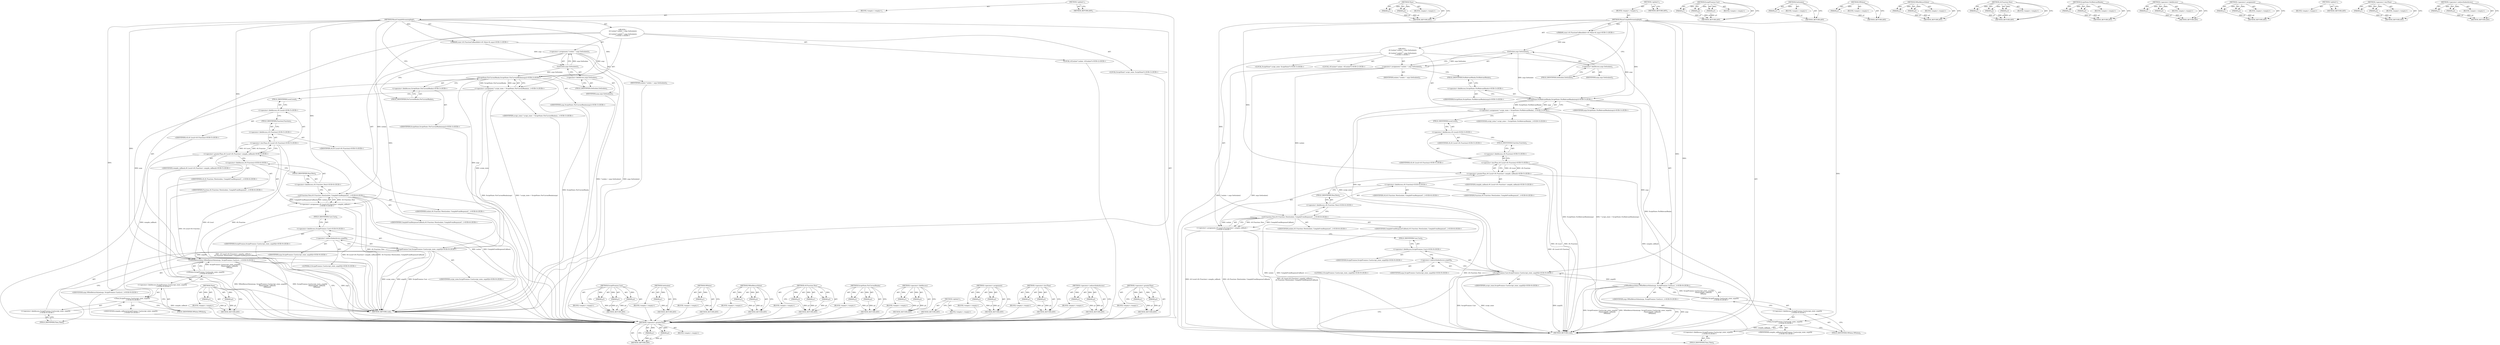 digraph "&lt;operator&gt;.indirectIndexAccess" {
vulnerable_107 [label=<(METHOD,&lt;operator&gt;.greaterThan)>];
vulnerable_108 [label=<(PARAM,p1)>];
vulnerable_109 [label=<(PARAM,p2)>];
vulnerable_110 [label=<(BLOCK,&lt;empty&gt;,&lt;empty&gt;)>];
vulnerable_111 [label=<(METHOD_RETURN,ANY)>];
vulnerable_132 [label=<(METHOD,Then)>];
vulnerable_133 [label=<(PARAM,p1)>];
vulnerable_134 [label=<(PARAM,p2)>];
vulnerable_135 [label=<(BLOCK,&lt;empty&gt;,&lt;empty&gt;)>];
vulnerable_136 [label=<(METHOD_RETURN,ANY)>];
vulnerable_6 [label=<(METHOD,&lt;global&gt;)<SUB>1</SUB>>];
vulnerable_7 [label=<(BLOCK,&lt;empty&gt;,&lt;empty&gt;)<SUB>1</SUB>>];
vulnerable_8 [label=<(METHOD,WasmCompileStreamingImpl)<SUB>1</SUB>>];
vulnerable_9 [label="<(PARAM,const v8::FunctionCallbackInfo&lt;v8::Value&gt;&amp; args)<SUB>1</SUB>>"];
vulnerable_10 [label="<(BLOCK,{
   v8::Isolate* isolate = args.GetIsolate();
...,{
   v8::Isolate* isolate = args.GetIsolate();
...)<SUB>1</SUB>>"];
vulnerable_11 [label="<(LOCAL,v8.Isolate* isolate: v8.Isolate*)<SUB>2</SUB>>"];
vulnerable_12 [label=<(&lt;operator&gt;.assignment,* isolate = args.GetIsolate())<SUB>2</SUB>>];
vulnerable_13 [label=<(IDENTIFIER,isolate,* isolate = args.GetIsolate())<SUB>2</SUB>>];
vulnerable_14 [label=<(GetIsolate,args.GetIsolate())<SUB>2</SUB>>];
vulnerable_15 [label=<(&lt;operator&gt;.fieldAccess,args.GetIsolate)<SUB>2</SUB>>];
vulnerable_16 [label=<(IDENTIFIER,args,args.GetIsolate())<SUB>2</SUB>>];
vulnerable_17 [label=<(FIELD_IDENTIFIER,GetIsolate,GetIsolate)<SUB>2</SUB>>];
vulnerable_18 [label="<(LOCAL,ScriptState* script_state: ScriptState*)<SUB>3</SUB>>"];
vulnerable_19 [label="<(&lt;operator&gt;.assignment,* script_state = ScriptState::ForRelevantRealm(...)<SUB>3</SUB>>"];
vulnerable_20 [label="<(IDENTIFIER,script_state,* script_state = ScriptState::ForRelevantRealm(...)<SUB>3</SUB>>"];
vulnerable_21 [label="<(ScriptState.ForRelevantRealm,ScriptState::ForRelevantRealm(args))<SUB>3</SUB>>"];
vulnerable_22 [label="<(&lt;operator&gt;.fieldAccess,ScriptState::ForRelevantRealm)<SUB>3</SUB>>"];
vulnerable_23 [label="<(IDENTIFIER,ScriptState,ScriptState::ForRelevantRealm(args))<SUB>3</SUB>>"];
vulnerable_24 [label=<(FIELD_IDENTIFIER,ForRelevantRealm,ForRelevantRealm)<SUB>3</SUB>>];
vulnerable_25 [label="<(IDENTIFIER,args,ScriptState::ForRelevantRealm(args))<SUB>3</SUB>>"];
vulnerable_26 [label="<(&lt;operator&gt;.assignment,v8::Local&lt;v8::Function&gt; compile_callback =
    ...)<SUB>5</SUB>>"];
vulnerable_27 [label="<(&lt;operator&gt;.greaterThan,v8::Local&lt;v8::Function&gt; compile_callback)<SUB>5</SUB>>"];
vulnerable_28 [label="<(&lt;operator&gt;.lessThan,v8::Local&lt;v8::Function)<SUB>5</SUB>>"];
vulnerable_29 [label="<(&lt;operator&gt;.fieldAccess,v8::Local)<SUB>5</SUB>>"];
vulnerable_30 [label="<(IDENTIFIER,v8,v8::Local&lt;v8::Function)<SUB>5</SUB>>"];
vulnerable_31 [label=<(FIELD_IDENTIFIER,Local,Local)<SUB>5</SUB>>];
vulnerable_32 [label="<(&lt;operator&gt;.fieldAccess,v8::Function)<SUB>5</SUB>>"];
vulnerable_33 [label="<(IDENTIFIER,v8,v8::Local&lt;v8::Function)<SUB>5</SUB>>"];
vulnerable_34 [label=<(FIELD_IDENTIFIER,Function,Function)<SUB>5</SUB>>];
vulnerable_35 [label="<(IDENTIFIER,compile_callback,v8::Local&lt;v8::Function&gt; compile_callback)<SUB>5</SUB>>"];
vulnerable_36 [label="<(v8.Function.New,v8::Function::New(isolate, CompileFromResponseC...)<SUB>6</SUB>>"];
vulnerable_37 [label="<(&lt;operator&gt;.fieldAccess,v8::Function::New)<SUB>6</SUB>>"];
vulnerable_38 [label="<(&lt;operator&gt;.fieldAccess,v8::Function)<SUB>6</SUB>>"];
vulnerable_39 [label="<(IDENTIFIER,v8,v8::Function::New(isolate, CompileFromResponseC...)<SUB>6</SUB>>"];
vulnerable_40 [label="<(IDENTIFIER,Function,v8::Function::New(isolate, CompileFromResponseC...)<SUB>6</SUB>>"];
vulnerable_41 [label=<(FIELD_IDENTIFIER,New,New)<SUB>6</SUB>>];
vulnerable_42 [label="<(IDENTIFIER,isolate,v8::Function::New(isolate, CompileFromResponseC...)<SUB>6</SUB>>"];
vulnerable_43 [label="<(IDENTIFIER,CompileFromResponseCallback,v8::Function::New(isolate, CompileFromResponseC...)<SUB>6</SUB>>"];
vulnerable_44 [label="<(V8SetReturnValue,V8SetReturnValue(args, ScriptPromise::Cast(scri...)<SUB>9</SUB>>"];
vulnerable_45 [label="<(IDENTIFIER,args,V8SetReturnValue(args, ScriptPromise::Cast(scri...)<SUB>9</SUB>>"];
vulnerable_46 [label="<(V8Value,ScriptPromise::Cast(script_state, args[0])
    ...)<SUB>9</SUB>>"];
vulnerable_47 [label="<(&lt;operator&gt;.fieldAccess,ScriptPromise::Cast(script_state, args[0])
    ...)<SUB>9</SUB>>"];
vulnerable_48 [label="<(Then,ScriptPromise::Cast(script_state, args[0])
    ...)<SUB>9</SUB>>"];
vulnerable_49 [label="<(&lt;operator&gt;.fieldAccess,ScriptPromise::Cast(script_state, args[0])
    ...)<SUB>9</SUB>>"];
vulnerable_50 [label="<(ScriptPromise.Cast,ScriptPromise::Cast(script_state, args[0]))<SUB>9</SUB>>"];
vulnerable_51 [label="<(&lt;operator&gt;.fieldAccess,ScriptPromise::Cast)<SUB>9</SUB>>"];
vulnerable_52 [label="<(IDENTIFIER,ScriptPromise,ScriptPromise::Cast(script_state, args[0]))<SUB>9</SUB>>"];
vulnerable_53 [label=<(FIELD_IDENTIFIER,Cast,Cast)<SUB>9</SUB>>];
vulnerable_54 [label="<(IDENTIFIER,script_state,ScriptPromise::Cast(script_state, args[0]))<SUB>9</SUB>>"];
vulnerable_55 [label=<(&lt;operator&gt;.indirectIndexAccess,args[0])<SUB>9</SUB>>];
vulnerable_56 [label="<(IDENTIFIER,args,ScriptPromise::Cast(script_state, args[0]))<SUB>9</SUB>>"];
vulnerable_57 [label="<(LITERAL,0,ScriptPromise::Cast(script_state, args[0]))<SUB>9</SUB>>"];
vulnerable_58 [label=<(FIELD_IDENTIFIER,Then,Then)<SUB>9</SUB>>];
vulnerable_59 [label="<(IDENTIFIER,compile_callback,ScriptPromise::Cast(script_state, args[0])
    ...)<SUB>10</SUB>>"];
vulnerable_60 [label=<(FIELD_IDENTIFIER,V8Value,V8Value)<SUB>9</SUB>>];
vulnerable_61 [label=<(METHOD_RETURN,void)<SUB>1</SUB>>];
vulnerable_63 [label=<(METHOD_RETURN,ANY)<SUB>1</SUB>>];
vulnerable_137 [label=<(METHOD,ScriptPromise.Cast)>];
vulnerable_138 [label=<(PARAM,p1)>];
vulnerable_139 [label=<(PARAM,p2)>];
vulnerable_140 [label=<(PARAM,p3)>];
vulnerable_141 [label=<(BLOCK,&lt;empty&gt;,&lt;empty&gt;)>];
vulnerable_142 [label=<(METHOD_RETURN,ANY)>];
vulnerable_93 [label=<(METHOD,GetIsolate)>];
vulnerable_94 [label=<(PARAM,p1)>];
vulnerable_95 [label=<(BLOCK,&lt;empty&gt;,&lt;empty&gt;)>];
vulnerable_96 [label=<(METHOD_RETURN,ANY)>];
vulnerable_128 [label=<(METHOD,V8Value)>];
vulnerable_129 [label=<(PARAM,p1)>];
vulnerable_130 [label=<(BLOCK,&lt;empty&gt;,&lt;empty&gt;)>];
vulnerable_131 [label=<(METHOD_RETURN,ANY)>];
vulnerable_123 [label=<(METHOD,V8SetReturnValue)>];
vulnerable_124 [label=<(PARAM,p1)>];
vulnerable_125 [label=<(PARAM,p2)>];
vulnerable_126 [label=<(BLOCK,&lt;empty&gt;,&lt;empty&gt;)>];
vulnerable_127 [label=<(METHOD_RETURN,ANY)>];
vulnerable_117 [label=<(METHOD,v8.Function.New)>];
vulnerable_118 [label=<(PARAM,p1)>];
vulnerable_119 [label=<(PARAM,p2)>];
vulnerable_120 [label=<(PARAM,p3)>];
vulnerable_121 [label=<(BLOCK,&lt;empty&gt;,&lt;empty&gt;)>];
vulnerable_122 [label=<(METHOD_RETURN,ANY)>];
vulnerable_102 [label=<(METHOD,ScriptState.ForRelevantRealm)>];
vulnerable_103 [label=<(PARAM,p1)>];
vulnerable_104 [label=<(PARAM,p2)>];
vulnerable_105 [label=<(BLOCK,&lt;empty&gt;,&lt;empty&gt;)>];
vulnerable_106 [label=<(METHOD_RETURN,ANY)>];
vulnerable_97 [label=<(METHOD,&lt;operator&gt;.fieldAccess)>];
vulnerable_98 [label=<(PARAM,p1)>];
vulnerable_99 [label=<(PARAM,p2)>];
vulnerable_100 [label=<(BLOCK,&lt;empty&gt;,&lt;empty&gt;)>];
vulnerable_101 [label=<(METHOD_RETURN,ANY)>];
vulnerable_88 [label=<(METHOD,&lt;operator&gt;.assignment)>];
vulnerable_89 [label=<(PARAM,p1)>];
vulnerable_90 [label=<(PARAM,p2)>];
vulnerable_91 [label=<(BLOCK,&lt;empty&gt;,&lt;empty&gt;)>];
vulnerable_92 [label=<(METHOD_RETURN,ANY)>];
vulnerable_82 [label=<(METHOD,&lt;global&gt;)<SUB>1</SUB>>];
vulnerable_83 [label=<(BLOCK,&lt;empty&gt;,&lt;empty&gt;)>];
vulnerable_84 [label=<(METHOD_RETURN,ANY)>];
vulnerable_112 [label=<(METHOD,&lt;operator&gt;.lessThan)>];
vulnerable_113 [label=<(PARAM,p1)>];
vulnerable_114 [label=<(PARAM,p2)>];
vulnerable_115 [label=<(BLOCK,&lt;empty&gt;,&lt;empty&gt;)>];
vulnerable_116 [label=<(METHOD_RETURN,ANY)>];
vulnerable_143 [label=<(METHOD,&lt;operator&gt;.indirectIndexAccess)>];
vulnerable_144 [label=<(PARAM,p1)>];
vulnerable_145 [label=<(PARAM,p2)>];
vulnerable_146 [label=<(BLOCK,&lt;empty&gt;,&lt;empty&gt;)>];
vulnerable_147 [label=<(METHOD_RETURN,ANY)>];
fixed_107 [label=<(METHOD,&lt;operator&gt;.greaterThan)>];
fixed_108 [label=<(PARAM,p1)>];
fixed_109 [label=<(PARAM,p2)>];
fixed_110 [label=<(BLOCK,&lt;empty&gt;,&lt;empty&gt;)>];
fixed_111 [label=<(METHOD_RETURN,ANY)>];
fixed_132 [label=<(METHOD,Then)>];
fixed_133 [label=<(PARAM,p1)>];
fixed_134 [label=<(PARAM,p2)>];
fixed_135 [label=<(BLOCK,&lt;empty&gt;,&lt;empty&gt;)>];
fixed_136 [label=<(METHOD_RETURN,ANY)>];
fixed_6 [label=<(METHOD,&lt;global&gt;)<SUB>1</SUB>>];
fixed_7 [label=<(BLOCK,&lt;empty&gt;,&lt;empty&gt;)<SUB>1</SUB>>];
fixed_8 [label=<(METHOD,WasmCompileStreamingImpl)<SUB>1</SUB>>];
fixed_9 [label="<(PARAM,const v8::FunctionCallbackInfo&lt;v8::Value&gt;&amp; args)<SUB>1</SUB>>"];
fixed_10 [label="<(BLOCK,{
   v8::Isolate* isolate = args.GetIsolate();
...,{
   v8::Isolate* isolate = args.GetIsolate();
...)<SUB>1</SUB>>"];
fixed_11 [label="<(LOCAL,v8.Isolate* isolate: v8.Isolate*)<SUB>2</SUB>>"];
fixed_12 [label=<(&lt;operator&gt;.assignment,* isolate = args.GetIsolate())<SUB>2</SUB>>];
fixed_13 [label=<(IDENTIFIER,isolate,* isolate = args.GetIsolate())<SUB>2</SUB>>];
fixed_14 [label=<(GetIsolate,args.GetIsolate())<SUB>2</SUB>>];
fixed_15 [label=<(&lt;operator&gt;.fieldAccess,args.GetIsolate)<SUB>2</SUB>>];
fixed_16 [label=<(IDENTIFIER,args,args.GetIsolate())<SUB>2</SUB>>];
fixed_17 [label=<(FIELD_IDENTIFIER,GetIsolate,GetIsolate)<SUB>2</SUB>>];
fixed_18 [label="<(LOCAL,ScriptState* script_state: ScriptState*)<SUB>3</SUB>>"];
fixed_19 [label="<(&lt;operator&gt;.assignment,* script_state = ScriptState::ForCurrentRealm(a...)<SUB>3</SUB>>"];
fixed_20 [label="<(IDENTIFIER,script_state,* script_state = ScriptState::ForCurrentRealm(a...)<SUB>3</SUB>>"];
fixed_21 [label="<(ScriptState.ForCurrentRealm,ScriptState::ForCurrentRealm(args))<SUB>3</SUB>>"];
fixed_22 [label="<(&lt;operator&gt;.fieldAccess,ScriptState::ForCurrentRealm)<SUB>3</SUB>>"];
fixed_23 [label="<(IDENTIFIER,ScriptState,ScriptState::ForCurrentRealm(args))<SUB>3</SUB>>"];
fixed_24 [label=<(FIELD_IDENTIFIER,ForCurrentRealm,ForCurrentRealm)<SUB>3</SUB>>];
fixed_25 [label="<(IDENTIFIER,args,ScriptState::ForCurrentRealm(args))<SUB>3</SUB>>"];
fixed_26 [label="<(&lt;operator&gt;.assignment,v8::Local&lt;v8::Function&gt; compile_callback =
    ...)<SUB>5</SUB>>"];
fixed_27 [label="<(&lt;operator&gt;.greaterThan,v8::Local&lt;v8::Function&gt; compile_callback)<SUB>5</SUB>>"];
fixed_28 [label="<(&lt;operator&gt;.lessThan,v8::Local&lt;v8::Function)<SUB>5</SUB>>"];
fixed_29 [label="<(&lt;operator&gt;.fieldAccess,v8::Local)<SUB>5</SUB>>"];
fixed_30 [label="<(IDENTIFIER,v8,v8::Local&lt;v8::Function)<SUB>5</SUB>>"];
fixed_31 [label=<(FIELD_IDENTIFIER,Local,Local)<SUB>5</SUB>>];
fixed_32 [label="<(&lt;operator&gt;.fieldAccess,v8::Function)<SUB>5</SUB>>"];
fixed_33 [label="<(IDENTIFIER,v8,v8::Local&lt;v8::Function)<SUB>5</SUB>>"];
fixed_34 [label=<(FIELD_IDENTIFIER,Function,Function)<SUB>5</SUB>>];
fixed_35 [label="<(IDENTIFIER,compile_callback,v8::Local&lt;v8::Function&gt; compile_callback)<SUB>5</SUB>>"];
fixed_36 [label="<(v8.Function.New,v8::Function::New(isolate, CompileFromResponseC...)<SUB>6</SUB>>"];
fixed_37 [label="<(&lt;operator&gt;.fieldAccess,v8::Function::New)<SUB>6</SUB>>"];
fixed_38 [label="<(&lt;operator&gt;.fieldAccess,v8::Function)<SUB>6</SUB>>"];
fixed_39 [label="<(IDENTIFIER,v8,v8::Function::New(isolate, CompileFromResponseC...)<SUB>6</SUB>>"];
fixed_40 [label="<(IDENTIFIER,Function,v8::Function::New(isolate, CompileFromResponseC...)<SUB>6</SUB>>"];
fixed_41 [label=<(FIELD_IDENTIFIER,New,New)<SUB>6</SUB>>];
fixed_42 [label="<(IDENTIFIER,isolate,v8::Function::New(isolate, CompileFromResponseC...)<SUB>6</SUB>>"];
fixed_43 [label="<(IDENTIFIER,CompileFromResponseCallback,v8::Function::New(isolate, CompileFromResponseC...)<SUB>6</SUB>>"];
fixed_44 [label="<(V8SetReturnValue,V8SetReturnValue(args, ScriptPromise::Cast(scri...)<SUB>9</SUB>>"];
fixed_45 [label="<(IDENTIFIER,args,V8SetReturnValue(args, ScriptPromise::Cast(scri...)<SUB>9</SUB>>"];
fixed_46 [label="<(V8Value,ScriptPromise::Cast(script_state, args[0])
    ...)<SUB>9</SUB>>"];
fixed_47 [label="<(&lt;operator&gt;.fieldAccess,ScriptPromise::Cast(script_state, args[0])
    ...)<SUB>9</SUB>>"];
fixed_48 [label="<(Then,ScriptPromise::Cast(script_state, args[0])
    ...)<SUB>9</SUB>>"];
fixed_49 [label="<(&lt;operator&gt;.fieldAccess,ScriptPromise::Cast(script_state, args[0])
    ...)<SUB>9</SUB>>"];
fixed_50 [label="<(ScriptPromise.Cast,ScriptPromise::Cast(script_state, args[0]))<SUB>9</SUB>>"];
fixed_51 [label="<(&lt;operator&gt;.fieldAccess,ScriptPromise::Cast)<SUB>9</SUB>>"];
fixed_52 [label="<(IDENTIFIER,ScriptPromise,ScriptPromise::Cast(script_state, args[0]))<SUB>9</SUB>>"];
fixed_53 [label=<(FIELD_IDENTIFIER,Cast,Cast)<SUB>9</SUB>>];
fixed_54 [label="<(IDENTIFIER,script_state,ScriptPromise::Cast(script_state, args[0]))<SUB>9</SUB>>"];
fixed_55 [label=<(&lt;operator&gt;.indirectIndexAccess,args[0])<SUB>9</SUB>>];
fixed_56 [label="<(IDENTIFIER,args,ScriptPromise::Cast(script_state, args[0]))<SUB>9</SUB>>"];
fixed_57 [label="<(LITERAL,0,ScriptPromise::Cast(script_state, args[0]))<SUB>9</SUB>>"];
fixed_58 [label=<(FIELD_IDENTIFIER,Then,Then)<SUB>9</SUB>>];
fixed_59 [label="<(IDENTIFIER,compile_callback,ScriptPromise::Cast(script_state, args[0])
    ...)<SUB>10</SUB>>"];
fixed_60 [label=<(FIELD_IDENTIFIER,V8Value,V8Value)<SUB>9</SUB>>];
fixed_61 [label=<(METHOD_RETURN,void)<SUB>1</SUB>>];
fixed_63 [label=<(METHOD_RETURN,ANY)<SUB>1</SUB>>];
fixed_137 [label=<(METHOD,ScriptPromise.Cast)>];
fixed_138 [label=<(PARAM,p1)>];
fixed_139 [label=<(PARAM,p2)>];
fixed_140 [label=<(PARAM,p3)>];
fixed_141 [label=<(BLOCK,&lt;empty&gt;,&lt;empty&gt;)>];
fixed_142 [label=<(METHOD_RETURN,ANY)>];
fixed_93 [label=<(METHOD,GetIsolate)>];
fixed_94 [label=<(PARAM,p1)>];
fixed_95 [label=<(BLOCK,&lt;empty&gt;,&lt;empty&gt;)>];
fixed_96 [label=<(METHOD_RETURN,ANY)>];
fixed_128 [label=<(METHOD,V8Value)>];
fixed_129 [label=<(PARAM,p1)>];
fixed_130 [label=<(BLOCK,&lt;empty&gt;,&lt;empty&gt;)>];
fixed_131 [label=<(METHOD_RETURN,ANY)>];
fixed_123 [label=<(METHOD,V8SetReturnValue)>];
fixed_124 [label=<(PARAM,p1)>];
fixed_125 [label=<(PARAM,p2)>];
fixed_126 [label=<(BLOCK,&lt;empty&gt;,&lt;empty&gt;)>];
fixed_127 [label=<(METHOD_RETURN,ANY)>];
fixed_117 [label=<(METHOD,v8.Function.New)>];
fixed_118 [label=<(PARAM,p1)>];
fixed_119 [label=<(PARAM,p2)>];
fixed_120 [label=<(PARAM,p3)>];
fixed_121 [label=<(BLOCK,&lt;empty&gt;,&lt;empty&gt;)>];
fixed_122 [label=<(METHOD_RETURN,ANY)>];
fixed_102 [label=<(METHOD,ScriptState.ForCurrentRealm)>];
fixed_103 [label=<(PARAM,p1)>];
fixed_104 [label=<(PARAM,p2)>];
fixed_105 [label=<(BLOCK,&lt;empty&gt;,&lt;empty&gt;)>];
fixed_106 [label=<(METHOD_RETURN,ANY)>];
fixed_97 [label=<(METHOD,&lt;operator&gt;.fieldAccess)>];
fixed_98 [label=<(PARAM,p1)>];
fixed_99 [label=<(PARAM,p2)>];
fixed_100 [label=<(BLOCK,&lt;empty&gt;,&lt;empty&gt;)>];
fixed_101 [label=<(METHOD_RETURN,ANY)>];
fixed_88 [label=<(METHOD,&lt;operator&gt;.assignment)>];
fixed_89 [label=<(PARAM,p1)>];
fixed_90 [label=<(PARAM,p2)>];
fixed_91 [label=<(BLOCK,&lt;empty&gt;,&lt;empty&gt;)>];
fixed_92 [label=<(METHOD_RETURN,ANY)>];
fixed_82 [label=<(METHOD,&lt;global&gt;)<SUB>1</SUB>>];
fixed_83 [label=<(BLOCK,&lt;empty&gt;,&lt;empty&gt;)>];
fixed_84 [label=<(METHOD_RETURN,ANY)>];
fixed_112 [label=<(METHOD,&lt;operator&gt;.lessThan)>];
fixed_113 [label=<(PARAM,p1)>];
fixed_114 [label=<(PARAM,p2)>];
fixed_115 [label=<(BLOCK,&lt;empty&gt;,&lt;empty&gt;)>];
fixed_116 [label=<(METHOD_RETURN,ANY)>];
fixed_143 [label=<(METHOD,&lt;operator&gt;.indirectIndexAccess)>];
fixed_144 [label=<(PARAM,p1)>];
fixed_145 [label=<(PARAM,p2)>];
fixed_146 [label=<(BLOCK,&lt;empty&gt;,&lt;empty&gt;)>];
fixed_147 [label=<(METHOD_RETURN,ANY)>];
vulnerable_107 -> vulnerable_108  [key=0, label="AST: "];
vulnerable_107 -> vulnerable_108  [key=1, label="DDG: "];
vulnerable_107 -> vulnerable_110  [key=0, label="AST: "];
vulnerable_107 -> vulnerable_109  [key=0, label="AST: "];
vulnerable_107 -> vulnerable_109  [key=1, label="DDG: "];
vulnerable_107 -> vulnerable_111  [key=0, label="AST: "];
vulnerable_107 -> vulnerable_111  [key=1, label="CFG: "];
vulnerable_108 -> vulnerable_111  [key=0, label="DDG: p1"];
vulnerable_109 -> vulnerable_111  [key=0, label="DDG: p2"];
vulnerable_132 -> vulnerable_133  [key=0, label="AST: "];
vulnerable_132 -> vulnerable_133  [key=1, label="DDG: "];
vulnerable_132 -> vulnerable_135  [key=0, label="AST: "];
vulnerable_132 -> vulnerable_134  [key=0, label="AST: "];
vulnerable_132 -> vulnerable_134  [key=1, label="DDG: "];
vulnerable_132 -> vulnerable_136  [key=0, label="AST: "];
vulnerable_132 -> vulnerable_136  [key=1, label="CFG: "];
vulnerable_133 -> vulnerable_136  [key=0, label="DDG: p1"];
vulnerable_134 -> vulnerable_136  [key=0, label="DDG: p2"];
vulnerable_6 -> vulnerable_7  [key=0, label="AST: "];
vulnerable_6 -> vulnerable_63  [key=0, label="AST: "];
vulnerable_6 -> vulnerable_63  [key=1, label="CFG: "];
vulnerable_7 -> vulnerable_8  [key=0, label="AST: "];
vulnerable_8 -> vulnerable_9  [key=0, label="AST: "];
vulnerable_8 -> vulnerable_9  [key=1, label="DDG: "];
vulnerable_8 -> vulnerable_10  [key=0, label="AST: "];
vulnerable_8 -> vulnerable_61  [key=0, label="AST: "];
vulnerable_8 -> vulnerable_17  [key=0, label="CFG: "];
vulnerable_8 -> vulnerable_44  [key=0, label="DDG: "];
vulnerable_8 -> vulnerable_21  [key=0, label="DDG: "];
vulnerable_8 -> vulnerable_27  [key=0, label="DDG: "];
vulnerable_8 -> vulnerable_36  [key=0, label="DDG: "];
vulnerable_8 -> vulnerable_48  [key=0, label="DDG: "];
vulnerable_8 -> vulnerable_50  [key=0, label="DDG: "];
vulnerable_9 -> vulnerable_14  [key=0, label="DDG: args"];
vulnerable_9 -> vulnerable_21  [key=0, label="DDG: args"];
vulnerable_10 -> vulnerable_11  [key=0, label="AST: "];
vulnerable_10 -> vulnerable_12  [key=0, label="AST: "];
vulnerable_10 -> vulnerable_18  [key=0, label="AST: "];
vulnerable_10 -> vulnerable_19  [key=0, label="AST: "];
vulnerable_10 -> vulnerable_26  [key=0, label="AST: "];
vulnerable_10 -> vulnerable_44  [key=0, label="AST: "];
vulnerable_12 -> vulnerable_13  [key=0, label="AST: "];
vulnerable_12 -> vulnerable_14  [key=0, label="AST: "];
vulnerable_12 -> vulnerable_24  [key=0, label="CFG: "];
vulnerable_12 -> vulnerable_61  [key=0, label="DDG: args.GetIsolate()"];
vulnerable_12 -> vulnerable_61  [key=1, label="DDG: * isolate = args.GetIsolate()"];
vulnerable_12 -> vulnerable_36  [key=0, label="DDG: isolate"];
vulnerable_14 -> vulnerable_15  [key=0, label="AST: "];
vulnerable_14 -> vulnerable_12  [key=0, label="CFG: "];
vulnerable_14 -> vulnerable_12  [key=1, label="DDG: args.GetIsolate"];
vulnerable_14 -> vulnerable_21  [key=0, label="DDG: args.GetIsolate"];
vulnerable_15 -> vulnerable_16  [key=0, label="AST: "];
vulnerable_15 -> vulnerable_17  [key=0, label="AST: "];
vulnerable_15 -> vulnerable_14  [key=0, label="CFG: "];
vulnerable_17 -> vulnerable_15  [key=0, label="CFG: "];
vulnerable_19 -> vulnerable_20  [key=0, label="AST: "];
vulnerable_19 -> vulnerable_21  [key=0, label="AST: "];
vulnerable_19 -> vulnerable_31  [key=0, label="CFG: "];
vulnerable_19 -> vulnerable_61  [key=0, label="DDG: ScriptState::ForRelevantRealm(args)"];
vulnerable_19 -> vulnerable_61  [key=1, label="DDG: * script_state = ScriptState::ForRelevantRealm(args)"];
vulnerable_19 -> vulnerable_50  [key=0, label="DDG: script_state"];
vulnerable_21 -> vulnerable_22  [key=0, label="AST: "];
vulnerable_21 -> vulnerable_25  [key=0, label="AST: "];
vulnerable_21 -> vulnerable_19  [key=0, label="CFG: "];
vulnerable_21 -> vulnerable_19  [key=1, label="DDG: ScriptState::ForRelevantRealm"];
vulnerable_21 -> vulnerable_19  [key=2, label="DDG: args"];
vulnerable_21 -> vulnerable_61  [key=0, label="DDG: ScriptState::ForRelevantRealm"];
vulnerable_21 -> vulnerable_44  [key=0, label="DDG: args"];
vulnerable_21 -> vulnerable_50  [key=0, label="DDG: args"];
vulnerable_22 -> vulnerable_23  [key=0, label="AST: "];
vulnerable_22 -> vulnerable_24  [key=0, label="AST: "];
vulnerable_22 -> vulnerable_21  [key=0, label="CFG: "];
vulnerable_24 -> vulnerable_22  [key=0, label="CFG: "];
vulnerable_26 -> vulnerable_27  [key=0, label="AST: "];
vulnerable_26 -> vulnerable_36  [key=0, label="AST: "];
vulnerable_26 -> vulnerable_53  [key=0, label="CFG: "];
vulnerable_26 -> vulnerable_61  [key=0, label="DDG: v8::Local&lt;v8::Function&gt; compile_callback"];
vulnerable_26 -> vulnerable_61  [key=1, label="DDG: v8::Function::New(isolate, CompileFromResponseCallback)"];
vulnerable_26 -> vulnerable_61  [key=2, label="DDG: v8::Local&lt;v8::Function&gt; compile_callback =
       v8::Function::New(isolate, CompileFromResponseCallback)"];
vulnerable_27 -> vulnerable_28  [key=0, label="AST: "];
vulnerable_27 -> vulnerable_35  [key=0, label="AST: "];
vulnerable_27 -> vulnerable_38  [key=0, label="CFG: "];
vulnerable_27 -> vulnerable_61  [key=0, label="DDG: v8::Local&lt;v8::Function"];
vulnerable_27 -> vulnerable_48  [key=0, label="DDG: compile_callback"];
vulnerable_28 -> vulnerable_29  [key=0, label="AST: "];
vulnerable_28 -> vulnerable_32  [key=0, label="AST: "];
vulnerable_28 -> vulnerable_27  [key=0, label="CFG: "];
vulnerable_28 -> vulnerable_27  [key=1, label="DDG: v8::Local"];
vulnerable_28 -> vulnerable_27  [key=2, label="DDG: v8::Function"];
vulnerable_28 -> vulnerable_61  [key=0, label="DDG: v8::Local"];
vulnerable_28 -> vulnerable_61  [key=1, label="DDG: v8::Function"];
vulnerable_29 -> vulnerable_30  [key=0, label="AST: "];
vulnerable_29 -> vulnerable_31  [key=0, label="AST: "];
vulnerable_29 -> vulnerable_34  [key=0, label="CFG: "];
vulnerable_31 -> vulnerable_29  [key=0, label="CFG: "];
vulnerable_32 -> vulnerable_33  [key=0, label="AST: "];
vulnerable_32 -> vulnerable_34  [key=0, label="AST: "];
vulnerable_32 -> vulnerable_28  [key=0, label="CFG: "];
vulnerable_34 -> vulnerable_32  [key=0, label="CFG: "];
vulnerable_36 -> vulnerable_37  [key=0, label="AST: "];
vulnerable_36 -> vulnerable_42  [key=0, label="AST: "];
vulnerable_36 -> vulnerable_43  [key=0, label="AST: "];
vulnerable_36 -> vulnerable_26  [key=0, label="CFG: "];
vulnerable_36 -> vulnerable_26  [key=1, label="DDG: v8::Function::New"];
vulnerable_36 -> vulnerable_26  [key=2, label="DDG: isolate"];
vulnerable_36 -> vulnerable_26  [key=3, label="DDG: CompileFromResponseCallback"];
vulnerable_36 -> vulnerable_61  [key=0, label="DDG: v8::Function::New"];
vulnerable_36 -> vulnerable_61  [key=1, label="DDG: isolate"];
vulnerable_36 -> vulnerable_61  [key=2, label="DDG: CompileFromResponseCallback"];
vulnerable_37 -> vulnerable_38  [key=0, label="AST: "];
vulnerable_37 -> vulnerable_41  [key=0, label="AST: "];
vulnerable_37 -> vulnerable_36  [key=0, label="CFG: "];
vulnerable_38 -> vulnerable_39  [key=0, label="AST: "];
vulnerable_38 -> vulnerable_40  [key=0, label="AST: "];
vulnerable_38 -> vulnerable_41  [key=0, label="CFG: "];
vulnerable_41 -> vulnerable_37  [key=0, label="CFG: "];
vulnerable_44 -> vulnerable_45  [key=0, label="AST: "];
vulnerable_44 -> vulnerable_46  [key=0, label="AST: "];
vulnerable_44 -> vulnerable_61  [key=0, label="CFG: "];
vulnerable_44 -> vulnerable_61  [key=1, label="DDG: args"];
vulnerable_44 -> vulnerable_61  [key=2, label="DDG: ScriptPromise::Cast(script_state, args[0])
                             .Then(compile_callback)
                             .V8Value()"];
vulnerable_44 -> vulnerable_61  [key=3, label="DDG: V8SetReturnValue(args, ScriptPromise::Cast(script_state, args[0])
                             .Then(compile_callback)
                             .V8Value())"];
vulnerable_46 -> vulnerable_47  [key=0, label="AST: "];
vulnerable_46 -> vulnerable_44  [key=0, label="CFG: "];
vulnerable_46 -> vulnerable_44  [key=1, label="DDG: ScriptPromise::Cast(script_state, args[0])
                             .Then(compile_callback)
                             .V8Value"];
vulnerable_47 -> vulnerable_48  [key=0, label="AST: "];
vulnerable_47 -> vulnerable_60  [key=0, label="AST: "];
vulnerable_47 -> vulnerable_46  [key=0, label="CFG: "];
vulnerable_48 -> vulnerable_49  [key=0, label="AST: "];
vulnerable_48 -> vulnerable_59  [key=0, label="AST: "];
vulnerable_48 -> vulnerable_60  [key=0, label="CFG: "];
vulnerable_48 -> vulnerable_61  [key=0, label="DDG: compile_callback"];
vulnerable_49 -> vulnerable_50  [key=0, label="AST: "];
vulnerable_49 -> vulnerable_58  [key=0, label="AST: "];
vulnerable_49 -> vulnerable_48  [key=0, label="CFG: "];
vulnerable_50 -> vulnerable_51  [key=0, label="AST: "];
vulnerable_50 -> vulnerable_54  [key=0, label="AST: "];
vulnerable_50 -> vulnerable_55  [key=0, label="AST: "];
vulnerable_50 -> vulnerable_58  [key=0, label="CFG: "];
vulnerable_50 -> vulnerable_61  [key=0, label="DDG: ScriptPromise::Cast"];
vulnerable_50 -> vulnerable_61  [key=1, label="DDG: script_state"];
vulnerable_50 -> vulnerable_61  [key=2, label="DDG: args[0]"];
vulnerable_50 -> vulnerable_44  [key=0, label="DDG: args[0]"];
vulnerable_51 -> vulnerable_52  [key=0, label="AST: "];
vulnerable_51 -> vulnerable_53  [key=0, label="AST: "];
vulnerable_51 -> vulnerable_55  [key=0, label="CFG: "];
vulnerable_53 -> vulnerable_51  [key=0, label="CFG: "];
vulnerable_55 -> vulnerable_56  [key=0, label="AST: "];
vulnerable_55 -> vulnerable_57  [key=0, label="AST: "];
vulnerable_55 -> vulnerable_50  [key=0, label="CFG: "];
vulnerable_58 -> vulnerable_49  [key=0, label="CFG: "];
vulnerable_60 -> vulnerable_47  [key=0, label="CFG: "];
vulnerable_137 -> vulnerable_138  [key=0, label="AST: "];
vulnerable_137 -> vulnerable_138  [key=1, label="DDG: "];
vulnerable_137 -> vulnerable_141  [key=0, label="AST: "];
vulnerable_137 -> vulnerable_139  [key=0, label="AST: "];
vulnerable_137 -> vulnerable_139  [key=1, label="DDG: "];
vulnerable_137 -> vulnerable_142  [key=0, label="AST: "];
vulnerable_137 -> vulnerable_142  [key=1, label="CFG: "];
vulnerable_137 -> vulnerable_140  [key=0, label="AST: "];
vulnerable_137 -> vulnerable_140  [key=1, label="DDG: "];
vulnerable_138 -> vulnerable_142  [key=0, label="DDG: p1"];
vulnerable_139 -> vulnerable_142  [key=0, label="DDG: p2"];
vulnerable_140 -> vulnerable_142  [key=0, label="DDG: p3"];
vulnerable_93 -> vulnerable_94  [key=0, label="AST: "];
vulnerable_93 -> vulnerable_94  [key=1, label="DDG: "];
vulnerable_93 -> vulnerable_95  [key=0, label="AST: "];
vulnerable_93 -> vulnerable_96  [key=0, label="AST: "];
vulnerable_93 -> vulnerable_96  [key=1, label="CFG: "];
vulnerable_94 -> vulnerable_96  [key=0, label="DDG: p1"];
vulnerable_128 -> vulnerable_129  [key=0, label="AST: "];
vulnerable_128 -> vulnerable_129  [key=1, label="DDG: "];
vulnerable_128 -> vulnerable_130  [key=0, label="AST: "];
vulnerable_128 -> vulnerable_131  [key=0, label="AST: "];
vulnerable_128 -> vulnerable_131  [key=1, label="CFG: "];
vulnerable_129 -> vulnerable_131  [key=0, label="DDG: p1"];
vulnerable_123 -> vulnerable_124  [key=0, label="AST: "];
vulnerable_123 -> vulnerable_124  [key=1, label="DDG: "];
vulnerable_123 -> vulnerable_126  [key=0, label="AST: "];
vulnerable_123 -> vulnerable_125  [key=0, label="AST: "];
vulnerable_123 -> vulnerable_125  [key=1, label="DDG: "];
vulnerable_123 -> vulnerable_127  [key=0, label="AST: "];
vulnerable_123 -> vulnerable_127  [key=1, label="CFG: "];
vulnerable_124 -> vulnerable_127  [key=0, label="DDG: p1"];
vulnerable_125 -> vulnerable_127  [key=0, label="DDG: p2"];
vulnerable_117 -> vulnerable_118  [key=0, label="AST: "];
vulnerable_117 -> vulnerable_118  [key=1, label="DDG: "];
vulnerable_117 -> vulnerable_121  [key=0, label="AST: "];
vulnerable_117 -> vulnerable_119  [key=0, label="AST: "];
vulnerable_117 -> vulnerable_119  [key=1, label="DDG: "];
vulnerable_117 -> vulnerable_122  [key=0, label="AST: "];
vulnerable_117 -> vulnerable_122  [key=1, label="CFG: "];
vulnerable_117 -> vulnerable_120  [key=0, label="AST: "];
vulnerable_117 -> vulnerable_120  [key=1, label="DDG: "];
vulnerable_118 -> vulnerable_122  [key=0, label="DDG: p1"];
vulnerable_119 -> vulnerable_122  [key=0, label="DDG: p2"];
vulnerable_120 -> vulnerable_122  [key=0, label="DDG: p3"];
vulnerable_102 -> vulnerable_103  [key=0, label="AST: "];
vulnerable_102 -> vulnerable_103  [key=1, label="DDG: "];
vulnerable_102 -> vulnerable_105  [key=0, label="AST: "];
vulnerable_102 -> vulnerable_104  [key=0, label="AST: "];
vulnerable_102 -> vulnerable_104  [key=1, label="DDG: "];
vulnerable_102 -> vulnerable_106  [key=0, label="AST: "];
vulnerable_102 -> vulnerable_106  [key=1, label="CFG: "];
vulnerable_103 -> vulnerable_106  [key=0, label="DDG: p1"];
vulnerable_104 -> vulnerable_106  [key=0, label="DDG: p2"];
vulnerable_97 -> vulnerable_98  [key=0, label="AST: "];
vulnerable_97 -> vulnerable_98  [key=1, label="DDG: "];
vulnerable_97 -> vulnerable_100  [key=0, label="AST: "];
vulnerable_97 -> vulnerable_99  [key=0, label="AST: "];
vulnerable_97 -> vulnerable_99  [key=1, label="DDG: "];
vulnerable_97 -> vulnerable_101  [key=0, label="AST: "];
vulnerable_97 -> vulnerable_101  [key=1, label="CFG: "];
vulnerable_98 -> vulnerable_101  [key=0, label="DDG: p1"];
vulnerable_99 -> vulnerable_101  [key=0, label="DDG: p2"];
vulnerable_88 -> vulnerable_89  [key=0, label="AST: "];
vulnerable_88 -> vulnerable_89  [key=1, label="DDG: "];
vulnerable_88 -> vulnerable_91  [key=0, label="AST: "];
vulnerable_88 -> vulnerable_90  [key=0, label="AST: "];
vulnerable_88 -> vulnerable_90  [key=1, label="DDG: "];
vulnerable_88 -> vulnerable_92  [key=0, label="AST: "];
vulnerable_88 -> vulnerable_92  [key=1, label="CFG: "];
vulnerable_89 -> vulnerable_92  [key=0, label="DDG: p1"];
vulnerable_90 -> vulnerable_92  [key=0, label="DDG: p2"];
vulnerable_82 -> vulnerable_83  [key=0, label="AST: "];
vulnerable_82 -> vulnerable_84  [key=0, label="AST: "];
vulnerable_82 -> vulnerable_84  [key=1, label="CFG: "];
vulnerable_112 -> vulnerable_113  [key=0, label="AST: "];
vulnerable_112 -> vulnerable_113  [key=1, label="DDG: "];
vulnerable_112 -> vulnerable_115  [key=0, label="AST: "];
vulnerable_112 -> vulnerable_114  [key=0, label="AST: "];
vulnerable_112 -> vulnerable_114  [key=1, label="DDG: "];
vulnerable_112 -> vulnerable_116  [key=0, label="AST: "];
vulnerable_112 -> vulnerable_116  [key=1, label="CFG: "];
vulnerable_113 -> vulnerable_116  [key=0, label="DDG: p1"];
vulnerable_114 -> vulnerable_116  [key=0, label="DDG: p2"];
vulnerable_143 -> vulnerable_144  [key=0, label="AST: "];
vulnerable_143 -> vulnerable_144  [key=1, label="DDG: "];
vulnerable_143 -> vulnerable_146  [key=0, label="AST: "];
vulnerable_143 -> vulnerable_145  [key=0, label="AST: "];
vulnerable_143 -> vulnerable_145  [key=1, label="DDG: "];
vulnerable_143 -> vulnerable_147  [key=0, label="AST: "];
vulnerable_143 -> vulnerable_147  [key=1, label="CFG: "];
vulnerable_144 -> vulnerable_147  [key=0, label="DDG: p1"];
vulnerable_145 -> vulnerable_147  [key=0, label="DDG: p2"];
fixed_107 -> fixed_108  [key=0, label="AST: "];
fixed_107 -> fixed_108  [key=1, label="DDG: "];
fixed_107 -> fixed_110  [key=0, label="AST: "];
fixed_107 -> fixed_109  [key=0, label="AST: "];
fixed_107 -> fixed_109  [key=1, label="DDG: "];
fixed_107 -> fixed_111  [key=0, label="AST: "];
fixed_107 -> fixed_111  [key=1, label="CFG: "];
fixed_108 -> fixed_111  [key=0, label="DDG: p1"];
fixed_109 -> fixed_111  [key=0, label="DDG: p2"];
fixed_110 -> vulnerable_107  [key=0];
fixed_111 -> vulnerable_107  [key=0];
fixed_132 -> fixed_133  [key=0, label="AST: "];
fixed_132 -> fixed_133  [key=1, label="DDG: "];
fixed_132 -> fixed_135  [key=0, label="AST: "];
fixed_132 -> fixed_134  [key=0, label="AST: "];
fixed_132 -> fixed_134  [key=1, label="DDG: "];
fixed_132 -> fixed_136  [key=0, label="AST: "];
fixed_132 -> fixed_136  [key=1, label="CFG: "];
fixed_133 -> fixed_136  [key=0, label="DDG: p1"];
fixed_134 -> fixed_136  [key=0, label="DDG: p2"];
fixed_135 -> vulnerable_107  [key=0];
fixed_136 -> vulnerable_107  [key=0];
fixed_6 -> fixed_7  [key=0, label="AST: "];
fixed_6 -> fixed_63  [key=0, label="AST: "];
fixed_6 -> fixed_63  [key=1, label="CFG: "];
fixed_7 -> fixed_8  [key=0, label="AST: "];
fixed_8 -> fixed_9  [key=0, label="AST: "];
fixed_8 -> fixed_9  [key=1, label="DDG: "];
fixed_8 -> fixed_10  [key=0, label="AST: "];
fixed_8 -> fixed_61  [key=0, label="AST: "];
fixed_8 -> fixed_17  [key=0, label="CFG: "];
fixed_8 -> fixed_44  [key=0, label="DDG: "];
fixed_8 -> fixed_21  [key=0, label="DDG: "];
fixed_8 -> fixed_27  [key=0, label="DDG: "];
fixed_8 -> fixed_36  [key=0, label="DDG: "];
fixed_8 -> fixed_48  [key=0, label="DDG: "];
fixed_8 -> fixed_50  [key=0, label="DDG: "];
fixed_9 -> fixed_14  [key=0, label="DDG: args"];
fixed_9 -> fixed_21  [key=0, label="DDG: args"];
fixed_10 -> fixed_11  [key=0, label="AST: "];
fixed_10 -> fixed_12  [key=0, label="AST: "];
fixed_10 -> fixed_18  [key=0, label="AST: "];
fixed_10 -> fixed_19  [key=0, label="AST: "];
fixed_10 -> fixed_26  [key=0, label="AST: "];
fixed_10 -> fixed_44  [key=0, label="AST: "];
fixed_11 -> vulnerable_107  [key=0];
fixed_12 -> fixed_13  [key=0, label="AST: "];
fixed_12 -> fixed_14  [key=0, label="AST: "];
fixed_12 -> fixed_24  [key=0, label="CFG: "];
fixed_12 -> fixed_61  [key=0, label="DDG: args.GetIsolate()"];
fixed_12 -> fixed_61  [key=1, label="DDG: * isolate = args.GetIsolate()"];
fixed_12 -> fixed_36  [key=0, label="DDG: isolate"];
fixed_13 -> vulnerable_107  [key=0];
fixed_14 -> fixed_15  [key=0, label="AST: "];
fixed_14 -> fixed_12  [key=0, label="CFG: "];
fixed_14 -> fixed_12  [key=1, label="DDG: args.GetIsolate"];
fixed_14 -> fixed_21  [key=0, label="DDG: args.GetIsolate"];
fixed_15 -> fixed_16  [key=0, label="AST: "];
fixed_15 -> fixed_17  [key=0, label="AST: "];
fixed_15 -> fixed_14  [key=0, label="CFG: "];
fixed_16 -> vulnerable_107  [key=0];
fixed_17 -> fixed_15  [key=0, label="CFG: "];
fixed_18 -> vulnerable_107  [key=0];
fixed_19 -> fixed_20  [key=0, label="AST: "];
fixed_19 -> fixed_21  [key=0, label="AST: "];
fixed_19 -> fixed_31  [key=0, label="CFG: "];
fixed_19 -> fixed_61  [key=0, label="DDG: ScriptState::ForCurrentRealm(args)"];
fixed_19 -> fixed_61  [key=1, label="DDG: * script_state = ScriptState::ForCurrentRealm(args)"];
fixed_19 -> fixed_50  [key=0, label="DDG: script_state"];
fixed_20 -> vulnerable_107  [key=0];
fixed_21 -> fixed_22  [key=0, label="AST: "];
fixed_21 -> fixed_25  [key=0, label="AST: "];
fixed_21 -> fixed_19  [key=0, label="CFG: "];
fixed_21 -> fixed_19  [key=1, label="DDG: ScriptState::ForCurrentRealm"];
fixed_21 -> fixed_19  [key=2, label="DDG: args"];
fixed_21 -> fixed_61  [key=0, label="DDG: ScriptState::ForCurrentRealm"];
fixed_21 -> fixed_44  [key=0, label="DDG: args"];
fixed_21 -> fixed_50  [key=0, label="DDG: args"];
fixed_22 -> fixed_23  [key=0, label="AST: "];
fixed_22 -> fixed_24  [key=0, label="AST: "];
fixed_22 -> fixed_21  [key=0, label="CFG: "];
fixed_23 -> vulnerable_107  [key=0];
fixed_24 -> fixed_22  [key=0, label="CFG: "];
fixed_25 -> vulnerable_107  [key=0];
fixed_26 -> fixed_27  [key=0, label="AST: "];
fixed_26 -> fixed_36  [key=0, label="AST: "];
fixed_26 -> fixed_53  [key=0, label="CFG: "];
fixed_26 -> fixed_61  [key=0, label="DDG: v8::Local&lt;v8::Function&gt; compile_callback"];
fixed_26 -> fixed_61  [key=1, label="DDG: v8::Function::New(isolate, CompileFromResponseCallback)"];
fixed_26 -> fixed_61  [key=2, label="DDG: v8::Local&lt;v8::Function&gt; compile_callback =
       v8::Function::New(isolate, CompileFromResponseCallback)"];
fixed_27 -> fixed_28  [key=0, label="AST: "];
fixed_27 -> fixed_35  [key=0, label="AST: "];
fixed_27 -> fixed_38  [key=0, label="CFG: "];
fixed_27 -> fixed_61  [key=0, label="DDG: v8::Local&lt;v8::Function"];
fixed_27 -> fixed_48  [key=0, label="DDG: compile_callback"];
fixed_28 -> fixed_29  [key=0, label="AST: "];
fixed_28 -> fixed_32  [key=0, label="AST: "];
fixed_28 -> fixed_27  [key=0, label="CFG: "];
fixed_28 -> fixed_27  [key=1, label="DDG: v8::Local"];
fixed_28 -> fixed_27  [key=2, label="DDG: v8::Function"];
fixed_28 -> fixed_61  [key=0, label="DDG: v8::Local"];
fixed_28 -> fixed_61  [key=1, label="DDG: v8::Function"];
fixed_29 -> fixed_30  [key=0, label="AST: "];
fixed_29 -> fixed_31  [key=0, label="AST: "];
fixed_29 -> fixed_34  [key=0, label="CFG: "];
fixed_30 -> vulnerable_107  [key=0];
fixed_31 -> fixed_29  [key=0, label="CFG: "];
fixed_32 -> fixed_33  [key=0, label="AST: "];
fixed_32 -> fixed_34  [key=0, label="AST: "];
fixed_32 -> fixed_28  [key=0, label="CFG: "];
fixed_33 -> vulnerable_107  [key=0];
fixed_34 -> fixed_32  [key=0, label="CFG: "];
fixed_35 -> vulnerable_107  [key=0];
fixed_36 -> fixed_37  [key=0, label="AST: "];
fixed_36 -> fixed_42  [key=0, label="AST: "];
fixed_36 -> fixed_43  [key=0, label="AST: "];
fixed_36 -> fixed_26  [key=0, label="CFG: "];
fixed_36 -> fixed_26  [key=1, label="DDG: v8::Function::New"];
fixed_36 -> fixed_26  [key=2, label="DDG: isolate"];
fixed_36 -> fixed_26  [key=3, label="DDG: CompileFromResponseCallback"];
fixed_36 -> fixed_61  [key=0, label="DDG: v8::Function::New"];
fixed_36 -> fixed_61  [key=1, label="DDG: isolate"];
fixed_36 -> fixed_61  [key=2, label="DDG: CompileFromResponseCallback"];
fixed_37 -> fixed_38  [key=0, label="AST: "];
fixed_37 -> fixed_41  [key=0, label="AST: "];
fixed_37 -> fixed_36  [key=0, label="CFG: "];
fixed_38 -> fixed_39  [key=0, label="AST: "];
fixed_38 -> fixed_40  [key=0, label="AST: "];
fixed_38 -> fixed_41  [key=0, label="CFG: "];
fixed_39 -> vulnerable_107  [key=0];
fixed_40 -> vulnerable_107  [key=0];
fixed_41 -> fixed_37  [key=0, label="CFG: "];
fixed_42 -> vulnerable_107  [key=0];
fixed_43 -> vulnerable_107  [key=0];
fixed_44 -> fixed_45  [key=0, label="AST: "];
fixed_44 -> fixed_46  [key=0, label="AST: "];
fixed_44 -> fixed_61  [key=0, label="CFG: "];
fixed_44 -> fixed_61  [key=1, label="DDG: args"];
fixed_44 -> fixed_61  [key=2, label="DDG: ScriptPromise::Cast(script_state, args[0])
                             .Then(compile_callback)
                             .V8Value()"];
fixed_44 -> fixed_61  [key=3, label="DDG: V8SetReturnValue(args, ScriptPromise::Cast(script_state, args[0])
                             .Then(compile_callback)
                             .V8Value())"];
fixed_45 -> vulnerable_107  [key=0];
fixed_46 -> fixed_47  [key=0, label="AST: "];
fixed_46 -> fixed_44  [key=0, label="CFG: "];
fixed_46 -> fixed_44  [key=1, label="DDG: ScriptPromise::Cast(script_state, args[0])
                             .Then(compile_callback)
                             .V8Value"];
fixed_47 -> fixed_48  [key=0, label="AST: "];
fixed_47 -> fixed_60  [key=0, label="AST: "];
fixed_47 -> fixed_46  [key=0, label="CFG: "];
fixed_48 -> fixed_49  [key=0, label="AST: "];
fixed_48 -> fixed_59  [key=0, label="AST: "];
fixed_48 -> fixed_60  [key=0, label="CFG: "];
fixed_48 -> fixed_61  [key=0, label="DDG: compile_callback"];
fixed_49 -> fixed_50  [key=0, label="AST: "];
fixed_49 -> fixed_58  [key=0, label="AST: "];
fixed_49 -> fixed_48  [key=0, label="CFG: "];
fixed_50 -> fixed_51  [key=0, label="AST: "];
fixed_50 -> fixed_54  [key=0, label="AST: "];
fixed_50 -> fixed_55  [key=0, label="AST: "];
fixed_50 -> fixed_58  [key=0, label="CFG: "];
fixed_50 -> fixed_61  [key=0, label="DDG: ScriptPromise::Cast"];
fixed_50 -> fixed_61  [key=1, label="DDG: script_state"];
fixed_50 -> fixed_61  [key=2, label="DDG: args[0]"];
fixed_50 -> fixed_44  [key=0, label="DDG: args[0]"];
fixed_51 -> fixed_52  [key=0, label="AST: "];
fixed_51 -> fixed_53  [key=0, label="AST: "];
fixed_51 -> fixed_55  [key=0, label="CFG: "];
fixed_52 -> vulnerable_107  [key=0];
fixed_53 -> fixed_51  [key=0, label="CFG: "];
fixed_54 -> vulnerable_107  [key=0];
fixed_55 -> fixed_56  [key=0, label="AST: "];
fixed_55 -> fixed_57  [key=0, label="AST: "];
fixed_55 -> fixed_50  [key=0, label="CFG: "];
fixed_56 -> vulnerable_107  [key=0];
fixed_57 -> vulnerable_107  [key=0];
fixed_58 -> fixed_49  [key=0, label="CFG: "];
fixed_59 -> vulnerable_107  [key=0];
fixed_60 -> fixed_47  [key=0, label="CFG: "];
fixed_61 -> vulnerable_107  [key=0];
fixed_63 -> vulnerable_107  [key=0];
fixed_137 -> fixed_138  [key=0, label="AST: "];
fixed_137 -> fixed_138  [key=1, label="DDG: "];
fixed_137 -> fixed_141  [key=0, label="AST: "];
fixed_137 -> fixed_139  [key=0, label="AST: "];
fixed_137 -> fixed_139  [key=1, label="DDG: "];
fixed_137 -> fixed_142  [key=0, label="AST: "];
fixed_137 -> fixed_142  [key=1, label="CFG: "];
fixed_137 -> fixed_140  [key=0, label="AST: "];
fixed_137 -> fixed_140  [key=1, label="DDG: "];
fixed_138 -> fixed_142  [key=0, label="DDG: p1"];
fixed_139 -> fixed_142  [key=0, label="DDG: p2"];
fixed_140 -> fixed_142  [key=0, label="DDG: p3"];
fixed_141 -> vulnerable_107  [key=0];
fixed_142 -> vulnerable_107  [key=0];
fixed_93 -> fixed_94  [key=0, label="AST: "];
fixed_93 -> fixed_94  [key=1, label="DDG: "];
fixed_93 -> fixed_95  [key=0, label="AST: "];
fixed_93 -> fixed_96  [key=0, label="AST: "];
fixed_93 -> fixed_96  [key=1, label="CFG: "];
fixed_94 -> fixed_96  [key=0, label="DDG: p1"];
fixed_95 -> vulnerable_107  [key=0];
fixed_96 -> vulnerable_107  [key=0];
fixed_128 -> fixed_129  [key=0, label="AST: "];
fixed_128 -> fixed_129  [key=1, label="DDG: "];
fixed_128 -> fixed_130  [key=0, label="AST: "];
fixed_128 -> fixed_131  [key=0, label="AST: "];
fixed_128 -> fixed_131  [key=1, label="CFG: "];
fixed_129 -> fixed_131  [key=0, label="DDG: p1"];
fixed_130 -> vulnerable_107  [key=0];
fixed_131 -> vulnerable_107  [key=0];
fixed_123 -> fixed_124  [key=0, label="AST: "];
fixed_123 -> fixed_124  [key=1, label="DDG: "];
fixed_123 -> fixed_126  [key=0, label="AST: "];
fixed_123 -> fixed_125  [key=0, label="AST: "];
fixed_123 -> fixed_125  [key=1, label="DDG: "];
fixed_123 -> fixed_127  [key=0, label="AST: "];
fixed_123 -> fixed_127  [key=1, label="CFG: "];
fixed_124 -> fixed_127  [key=0, label="DDG: p1"];
fixed_125 -> fixed_127  [key=0, label="DDG: p2"];
fixed_126 -> vulnerable_107  [key=0];
fixed_127 -> vulnerable_107  [key=0];
fixed_117 -> fixed_118  [key=0, label="AST: "];
fixed_117 -> fixed_118  [key=1, label="DDG: "];
fixed_117 -> fixed_121  [key=0, label="AST: "];
fixed_117 -> fixed_119  [key=0, label="AST: "];
fixed_117 -> fixed_119  [key=1, label="DDG: "];
fixed_117 -> fixed_122  [key=0, label="AST: "];
fixed_117 -> fixed_122  [key=1, label="CFG: "];
fixed_117 -> fixed_120  [key=0, label="AST: "];
fixed_117 -> fixed_120  [key=1, label="DDG: "];
fixed_118 -> fixed_122  [key=0, label="DDG: p1"];
fixed_119 -> fixed_122  [key=0, label="DDG: p2"];
fixed_120 -> fixed_122  [key=0, label="DDG: p3"];
fixed_121 -> vulnerable_107  [key=0];
fixed_122 -> vulnerable_107  [key=0];
fixed_102 -> fixed_103  [key=0, label="AST: "];
fixed_102 -> fixed_103  [key=1, label="DDG: "];
fixed_102 -> fixed_105  [key=0, label="AST: "];
fixed_102 -> fixed_104  [key=0, label="AST: "];
fixed_102 -> fixed_104  [key=1, label="DDG: "];
fixed_102 -> fixed_106  [key=0, label="AST: "];
fixed_102 -> fixed_106  [key=1, label="CFG: "];
fixed_103 -> fixed_106  [key=0, label="DDG: p1"];
fixed_104 -> fixed_106  [key=0, label="DDG: p2"];
fixed_105 -> vulnerable_107  [key=0];
fixed_106 -> vulnerable_107  [key=0];
fixed_97 -> fixed_98  [key=0, label="AST: "];
fixed_97 -> fixed_98  [key=1, label="DDG: "];
fixed_97 -> fixed_100  [key=0, label="AST: "];
fixed_97 -> fixed_99  [key=0, label="AST: "];
fixed_97 -> fixed_99  [key=1, label="DDG: "];
fixed_97 -> fixed_101  [key=0, label="AST: "];
fixed_97 -> fixed_101  [key=1, label="CFG: "];
fixed_98 -> fixed_101  [key=0, label="DDG: p1"];
fixed_99 -> fixed_101  [key=0, label="DDG: p2"];
fixed_100 -> vulnerable_107  [key=0];
fixed_101 -> vulnerable_107  [key=0];
fixed_88 -> fixed_89  [key=0, label="AST: "];
fixed_88 -> fixed_89  [key=1, label="DDG: "];
fixed_88 -> fixed_91  [key=0, label="AST: "];
fixed_88 -> fixed_90  [key=0, label="AST: "];
fixed_88 -> fixed_90  [key=1, label="DDG: "];
fixed_88 -> fixed_92  [key=0, label="AST: "];
fixed_88 -> fixed_92  [key=1, label="CFG: "];
fixed_89 -> fixed_92  [key=0, label="DDG: p1"];
fixed_90 -> fixed_92  [key=0, label="DDG: p2"];
fixed_91 -> vulnerable_107  [key=0];
fixed_92 -> vulnerable_107  [key=0];
fixed_82 -> fixed_83  [key=0, label="AST: "];
fixed_82 -> fixed_84  [key=0, label="AST: "];
fixed_82 -> fixed_84  [key=1, label="CFG: "];
fixed_83 -> vulnerable_107  [key=0];
fixed_84 -> vulnerable_107  [key=0];
fixed_112 -> fixed_113  [key=0, label="AST: "];
fixed_112 -> fixed_113  [key=1, label="DDG: "];
fixed_112 -> fixed_115  [key=0, label="AST: "];
fixed_112 -> fixed_114  [key=0, label="AST: "];
fixed_112 -> fixed_114  [key=1, label="DDG: "];
fixed_112 -> fixed_116  [key=0, label="AST: "];
fixed_112 -> fixed_116  [key=1, label="CFG: "];
fixed_113 -> fixed_116  [key=0, label="DDG: p1"];
fixed_114 -> fixed_116  [key=0, label="DDG: p2"];
fixed_115 -> vulnerable_107  [key=0];
fixed_116 -> vulnerable_107  [key=0];
fixed_143 -> fixed_144  [key=0, label="AST: "];
fixed_143 -> fixed_144  [key=1, label="DDG: "];
fixed_143 -> fixed_146  [key=0, label="AST: "];
fixed_143 -> fixed_145  [key=0, label="AST: "];
fixed_143 -> fixed_145  [key=1, label="DDG: "];
fixed_143 -> fixed_147  [key=0, label="AST: "];
fixed_143 -> fixed_147  [key=1, label="CFG: "];
fixed_144 -> fixed_147  [key=0, label="DDG: p1"];
fixed_145 -> fixed_147  [key=0, label="DDG: p2"];
fixed_146 -> vulnerable_107  [key=0];
fixed_147 -> vulnerable_107  [key=0];
}
